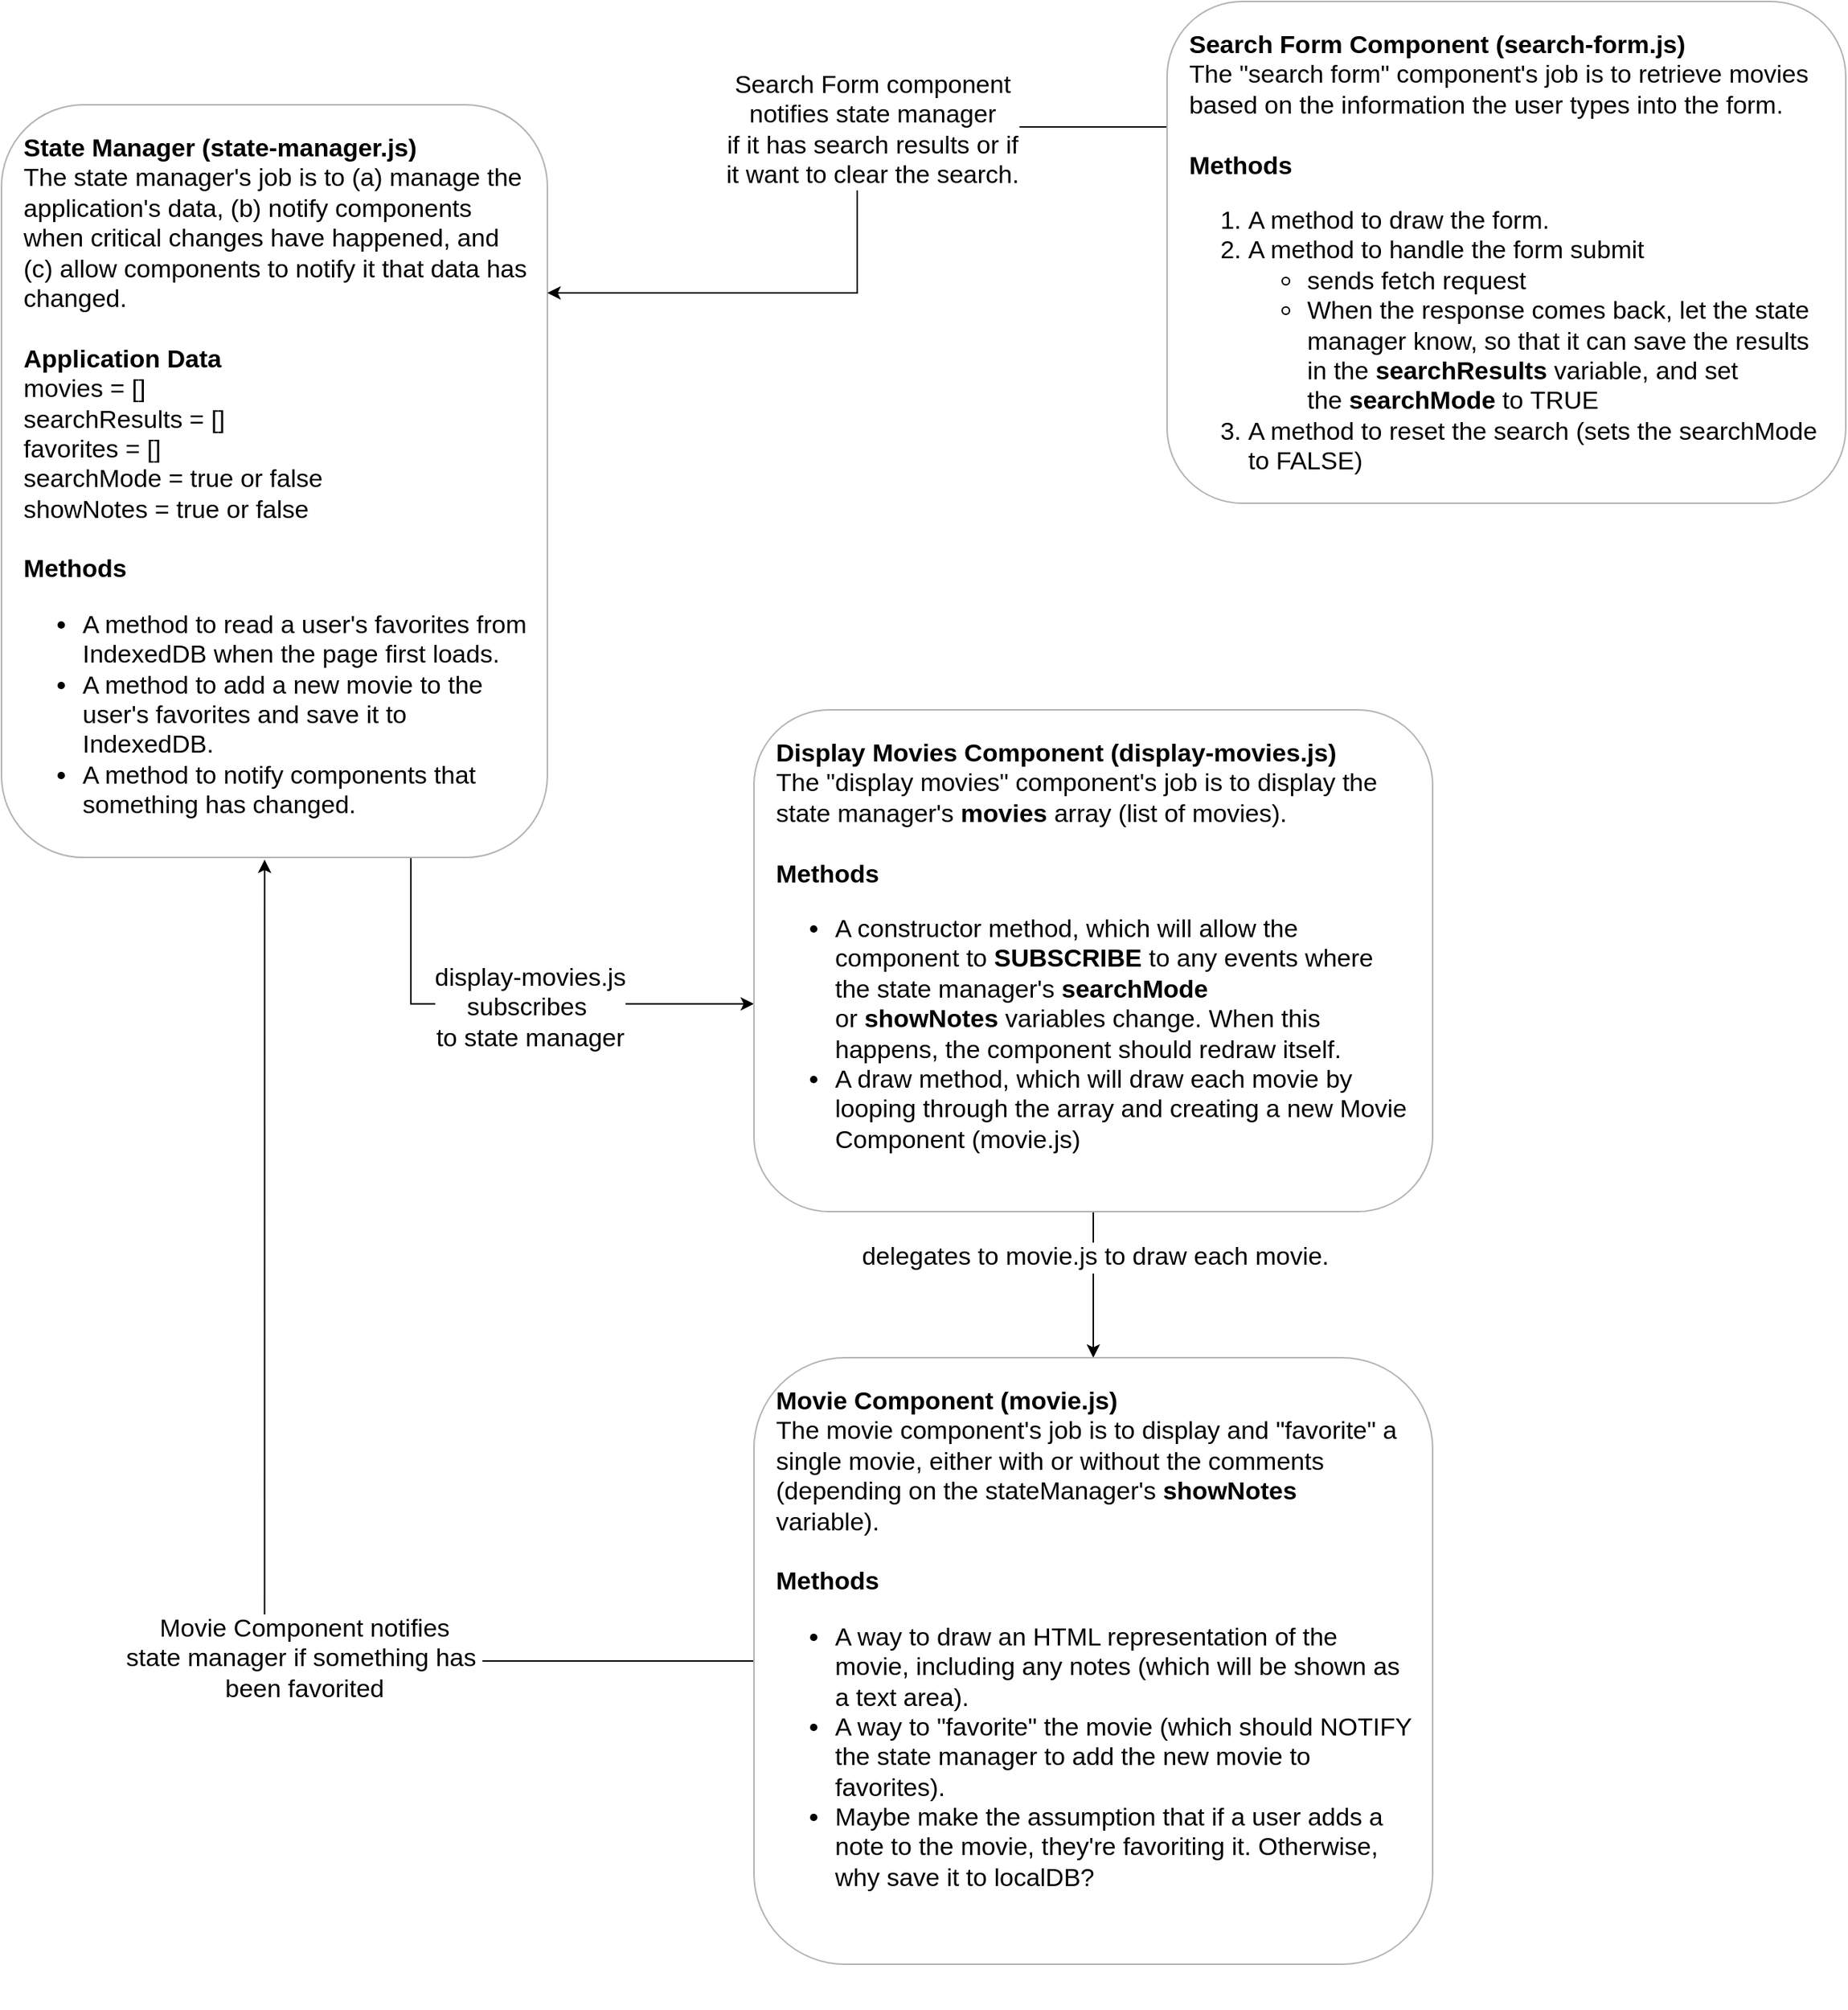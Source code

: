 <mxfile version="20.2.4" type="google"><diagram id="NWzyNewDW6HvpGjtYl-Z" name="Page-1"><mxGraphModel grid="1" page="1" gridSize="10" guides="1" tooltips="1" connect="1" arrows="1" fold="1" pageScale="1" pageWidth="850" pageHeight="1100" math="0" shadow="0"><root><mxCell id="0"/><mxCell id="1" parent="0"/><mxCell id="LE89-z0MVvGWhE95T5ZX-8" style="edgeStyle=orthogonalEdgeStyle;rounded=0;orthogonalLoop=1;jettySize=auto;html=1;exitX=0.75;exitY=1;exitDx=0;exitDy=0;entryX=0;entryY=0.586;entryDx=0;entryDy=0;entryPerimeter=0;fontSize=17;" edge="1" parent="1" source="LE89-z0MVvGWhE95T5ZX-2" target="LE89-z0MVvGWhE95T5ZX-4"><mxGeometry relative="1" as="geometry"/></mxCell><mxCell id="LE89-z0MVvGWhE95T5ZX-12" value="display-movies.js &lt;br&gt;subscribes&amp;nbsp;&lt;br&gt;to state manager" style="edgeLabel;html=1;align=center;verticalAlign=middle;resizable=0;points=[];fontSize=17;" connectable="0" vertex="1" parent="LE89-z0MVvGWhE95T5ZX-8"><mxGeometry x="0.082" y="-3" relative="1" as="geometry"><mxPoint as="offset"/></mxGeometry></mxCell><mxCell id="LE89-z0MVvGWhE95T5ZX-2" value="&lt;div style=&quot;font-size: 17px;&quot;&gt;&lt;b style=&quot;background-color: initial; font-size: 17px;&quot;&gt;State Manager (state-manager.js)&lt;/b&gt;&lt;/div&gt;&lt;div style=&quot;font-size: 17px;&quot;&gt;&lt;span style=&quot;background-color: initial; font-size: 17px;&quot;&gt;The state manager's job is to (a) manage the application's data, (b) notify components when critical changes have happened, and (c) allow components to notify it that data has changed.&lt;/span&gt;&lt;/div&gt;&lt;div style=&quot;font-size: 17px;&quot;&gt;&lt;br&gt;&lt;/div&gt;&lt;div style=&quot;font-size: 17px;&quot;&gt;&lt;b&gt;Application Data&lt;/b&gt;&lt;/div&gt;&lt;div style=&quot;font-size: 17px;&quot;&gt;movies = []&lt;/div&gt;&lt;div style=&quot;font-size: 17px;&quot;&gt;searchResults = []&lt;/div&gt;&lt;div style=&quot;font-size: 17px;&quot;&gt;favorites = []&lt;/div&gt;&lt;div style=&quot;font-size: 17px;&quot;&gt;searchMode = true or false&lt;/div&gt;&lt;div style=&quot;font-size: 17px;&quot;&gt;showNotes = true or false&lt;/div&gt;&lt;div style=&quot;font-size: 17px;&quot;&gt;&lt;br&gt;&lt;/div&gt;&lt;div style=&quot;font-size: 17px;&quot;&gt;&lt;b&gt;Methods&lt;/b&gt;&lt;/div&gt;&lt;div style=&quot;font-size: 17px;&quot;&gt;&lt;ul&gt;&lt;li&gt;A method to read a user's favorites from IndexedDB when the page first loads.&lt;/li&gt;&lt;li&gt;A method to add a new movie to the user's favorites and save it to IndexedDB.&lt;/li&gt;&lt;li&gt;A method to notify components that something has changed.&amp;nbsp;&lt;/li&gt;&lt;/ul&gt;&lt;/div&gt;&lt;div style=&quot;font-size: 17px;&quot;&gt;&lt;br&gt;&lt;/div&gt;&lt;div style=&quot;font-size: 17px;&quot;&gt;&lt;br&gt;&lt;/div&gt;" style="rounded=1;whiteSpace=wrap;html=1;strokeColor=#B3B3B3;align=left;spacing=15;fontSize=17;verticalAlign=top;" vertex="1" parent="1"><mxGeometry x="80" y="-230" width="370" height="510" as="geometry"/></mxCell><mxCell id="LE89-z0MVvGWhE95T5ZX-7" style="edgeStyle=orthogonalEdgeStyle;rounded=0;orthogonalLoop=1;jettySize=auto;html=1;exitX=0;exitY=0.25;exitDx=0;exitDy=0;entryX=1;entryY=0.25;entryDx=0;entryDy=0;fontSize=17;" edge="1" parent="1" source="LE89-z0MVvGWhE95T5ZX-3" target="LE89-z0MVvGWhE95T5ZX-2"><mxGeometry relative="1" as="geometry"/></mxCell><mxCell id="LE89-z0MVvGWhE95T5ZX-14" value="Search Form component&lt;br&gt;notifies state manager&lt;br&gt;if it has search results or if&lt;br&gt;it want to clear the search." style="edgeLabel;html=1;align=center;verticalAlign=middle;resizable=0;points=[];fontSize=17;" connectable="0" vertex="1" parent="LE89-z0MVvGWhE95T5ZX-7"><mxGeometry x="-0.249" y="1" relative="1" as="geometry"><mxPoint y="1" as="offset"/></mxGeometry></mxCell><mxCell id="LE89-z0MVvGWhE95T5ZX-3" value="&lt;div style=&quot;font-size: 17px;&quot;&gt;&lt;b&gt;Search Form Component (search-form.js)&lt;/b&gt;&lt;/div&gt;&lt;div style=&quot;font-size: 17px;&quot;&gt;The &quot;search form&quot; component's job is to retrieve movies based on the information the user types into the form.&amp;nbsp;&lt;/div&gt;&lt;div style=&quot;font-size: 17px;&quot;&gt;&lt;br&gt;&lt;/div&gt;&lt;div style=&quot;font-size: 17px;&quot;&gt;&lt;b&gt;Methods&lt;/b&gt;&lt;/div&gt;&lt;div style=&quot;font-size: 17px;&quot;&gt;&lt;ol&gt;&lt;li&gt;A method to draw the form.&lt;/li&gt;&lt;li&gt;A method to handle the form submit&lt;/li&gt;&lt;ul&gt;&lt;li&gt;&lt;span style=&quot;background-color: initial;&quot;&gt;sends fetch request&lt;/span&gt;&lt;br&gt;&lt;/li&gt;&lt;li&gt;When the response comes back, let the state manager know, so that it can save the results in the&amp;nbsp;&lt;b&gt;searchResults&lt;/b&gt;&amp;nbsp;variable, and set the&amp;nbsp;&lt;b style=&quot;background-color: initial;&quot;&gt;searchMode&lt;/b&gt;&amp;nbsp;to&amp;nbsp;TRUE&lt;/li&gt;&lt;/ul&gt;&lt;li&gt;A method to reset the search (sets the searchMode to FALSE)&lt;/li&gt;&lt;/ol&gt;&lt;/div&gt;&lt;div style=&quot;font-size: 17px;&quot;&gt;&lt;br&gt;&lt;/div&gt;&lt;div style=&quot;font-size: 17px;&quot;&gt;&lt;br&gt;&lt;/div&gt;" style="rounded=1;whiteSpace=wrap;html=1;strokeColor=#B3B3B3;align=left;spacing=15;fontSize=17;verticalAlign=top;" vertex="1" parent="1"><mxGeometry x="870" y="-300" width="460" height="340" as="geometry"/></mxCell><mxCell id="LE89-z0MVvGWhE95T5ZX-9" style="edgeStyle=orthogonalEdgeStyle;rounded=0;orthogonalLoop=1;jettySize=auto;html=1;exitX=0.5;exitY=1;exitDx=0;exitDy=0;entryX=0.5;entryY=0;entryDx=0;entryDy=0;fontSize=17;" edge="1" parent="1" source="LE89-z0MVvGWhE95T5ZX-4" target="LE89-z0MVvGWhE95T5ZX-5"><mxGeometry relative="1" as="geometry"/></mxCell><mxCell id="LE89-z0MVvGWhE95T5ZX-15" value="delegates to movie.js to draw each movie." style="edgeLabel;html=1;align=center;verticalAlign=middle;resizable=0;points=[];fontSize=17;" connectable="0" vertex="1" parent="LE89-z0MVvGWhE95T5ZX-9"><mxGeometry x="-0.374" y="1" relative="1" as="geometry"><mxPoint as="offset"/></mxGeometry></mxCell><mxCell id="LE89-z0MVvGWhE95T5ZX-4" value="&lt;div style=&quot;font-size: 17px;&quot;&gt;&lt;b&gt;Display Movies Component (display-movies.js)&lt;/b&gt;&lt;/div&gt;&lt;div style=&quot;font-size: 17px;&quot;&gt;The &quot;display movies&quot; component's job is to display the state manager's &lt;b&gt;movies&lt;/b&gt; array&amp;nbsp;(list of movies).&lt;/div&gt;&lt;div style=&quot;font-size: 17px;&quot;&gt;&lt;br&gt;&lt;/div&gt;&lt;div style=&quot;font-size: 17px;&quot;&gt;&lt;b&gt;Methods&lt;/b&gt;&lt;/div&gt;&lt;div style=&quot;font-size: 17px;&quot;&gt;&lt;ul&gt;&lt;li&gt;A constructor method, which will allow the component to &lt;b&gt;SUBSCRIBE&lt;/b&gt; to any events where the state manager's&amp;nbsp;&lt;b&gt;searchMode &lt;/b&gt;or&amp;nbsp;&lt;b style=&quot;background-color: initial;&quot;&gt;showNotes&lt;/b&gt;&lt;span style=&quot;background-color: initial;&quot;&gt;&amp;nbsp;variables&lt;/span&gt;&amp;nbsp;change. When this happens, the component should redraw itself.&lt;/li&gt;&lt;li&gt;A draw method, which will draw each movie by looping through the array and creating a new Movie Component (movie.js)&lt;/li&gt;&lt;/ul&gt;&lt;/div&gt;&lt;div style=&quot;font-size: 17px;&quot;&gt;&lt;br&gt;&lt;/div&gt;&lt;div style=&quot;font-size: 17px;&quot;&gt;&lt;br&gt;&lt;/div&gt;" style="rounded=1;whiteSpace=wrap;html=1;strokeColor=#B3B3B3;align=left;spacing=15;fontSize=17;verticalAlign=top;" vertex="1" parent="1"><mxGeometry x="590" y="180" width="460" height="340" as="geometry"/></mxCell><mxCell id="LE89-z0MVvGWhE95T5ZX-11" style="edgeStyle=orthogonalEdgeStyle;rounded=0;orthogonalLoop=1;jettySize=auto;html=1;exitX=0;exitY=0.5;exitDx=0;exitDy=0;entryX=0.482;entryY=1.003;entryDx=0;entryDy=0;entryPerimeter=0;fontSize=17;" edge="1" parent="1" source="LE89-z0MVvGWhE95T5ZX-5" target="LE89-z0MVvGWhE95T5ZX-2"><mxGeometry relative="1" as="geometry"/></mxCell><mxCell id="LE89-z0MVvGWhE95T5ZX-13" value="Movie Component notifies&lt;br&gt;state manager if something has&amp;nbsp;&lt;br&gt;been favorited" style="edgeLabel;html=1;align=center;verticalAlign=middle;resizable=0;points=[];fontSize=17;" connectable="0" vertex="1" parent="LE89-z0MVvGWhE95T5ZX-11"><mxGeometry x="-0.301" y="-2" relative="1" as="geometry"><mxPoint as="offset"/></mxGeometry></mxCell><mxCell id="LE89-z0MVvGWhE95T5ZX-5" value="&lt;div style=&quot;font-size: 17px;&quot;&gt;&lt;b&gt;Movie Component (movie.js)&lt;/b&gt;&lt;/div&gt;&lt;div style=&quot;font-size: 17px;&quot;&gt;The movie component's job is to d&lt;span style=&quot;background-color: initial;&quot;&gt;isplay and &quot;favorite&quot; a single movie, either with or without the comments (depending on the stateManager's &lt;b&gt;showNotes&lt;/b&gt; variable).&amp;nbsp;&lt;/span&gt;&lt;/div&gt;&lt;div style=&quot;font-size: 17px;&quot;&gt;&lt;span style=&quot;background-color: initial;&quot;&gt;&lt;br&gt;&lt;/span&gt;&lt;/div&gt;&lt;b&gt;Methods&lt;br&gt;&lt;/b&gt;&lt;div style=&quot;font-size: 17px;&quot;&gt;&lt;ul&gt;&lt;li&gt;&lt;span style=&quot;background-color: initial;&quot;&gt;A way to draw an HTML representation of the movie, including any notes (which will be shown as a text area).&lt;/span&gt;&lt;/li&gt;&lt;li&gt;&lt;span style=&quot;background-color: initial;&quot;&gt;A way to &quot;favorite&quot; the movie (which should NOTIFY the state manager to add the new movie to favorites).&lt;/span&gt;&lt;/li&gt;&lt;li&gt;&lt;span style=&quot;background-color: initial;&quot;&gt;Maybe make the assumption that if a user adds a note to the movie, they're favoriting it. Otherwise, why save it to localDB?&lt;/span&gt;&lt;/li&gt;&lt;/ul&gt;&lt;/div&gt;&lt;div style=&quot;font-size: 17px;&quot;&gt;&lt;span style=&quot;background-color: initial;&quot;&gt;&lt;br&gt;&lt;/span&gt;&lt;/div&gt;&lt;div style=&quot;font-size: 17px;&quot;&gt;&lt;br&gt;&lt;/div&gt;&lt;div style=&quot;font-size: 17px;&quot;&gt;&lt;br&gt;&lt;/div&gt;" style="rounded=1;whiteSpace=wrap;html=1;strokeColor=#B3B3B3;align=left;spacing=15;fontSize=17;verticalAlign=top;" vertex="1" parent="1"><mxGeometry x="590" y="619" width="460" height="411" as="geometry"/></mxCell></root></mxGraphModel></diagram></mxfile>